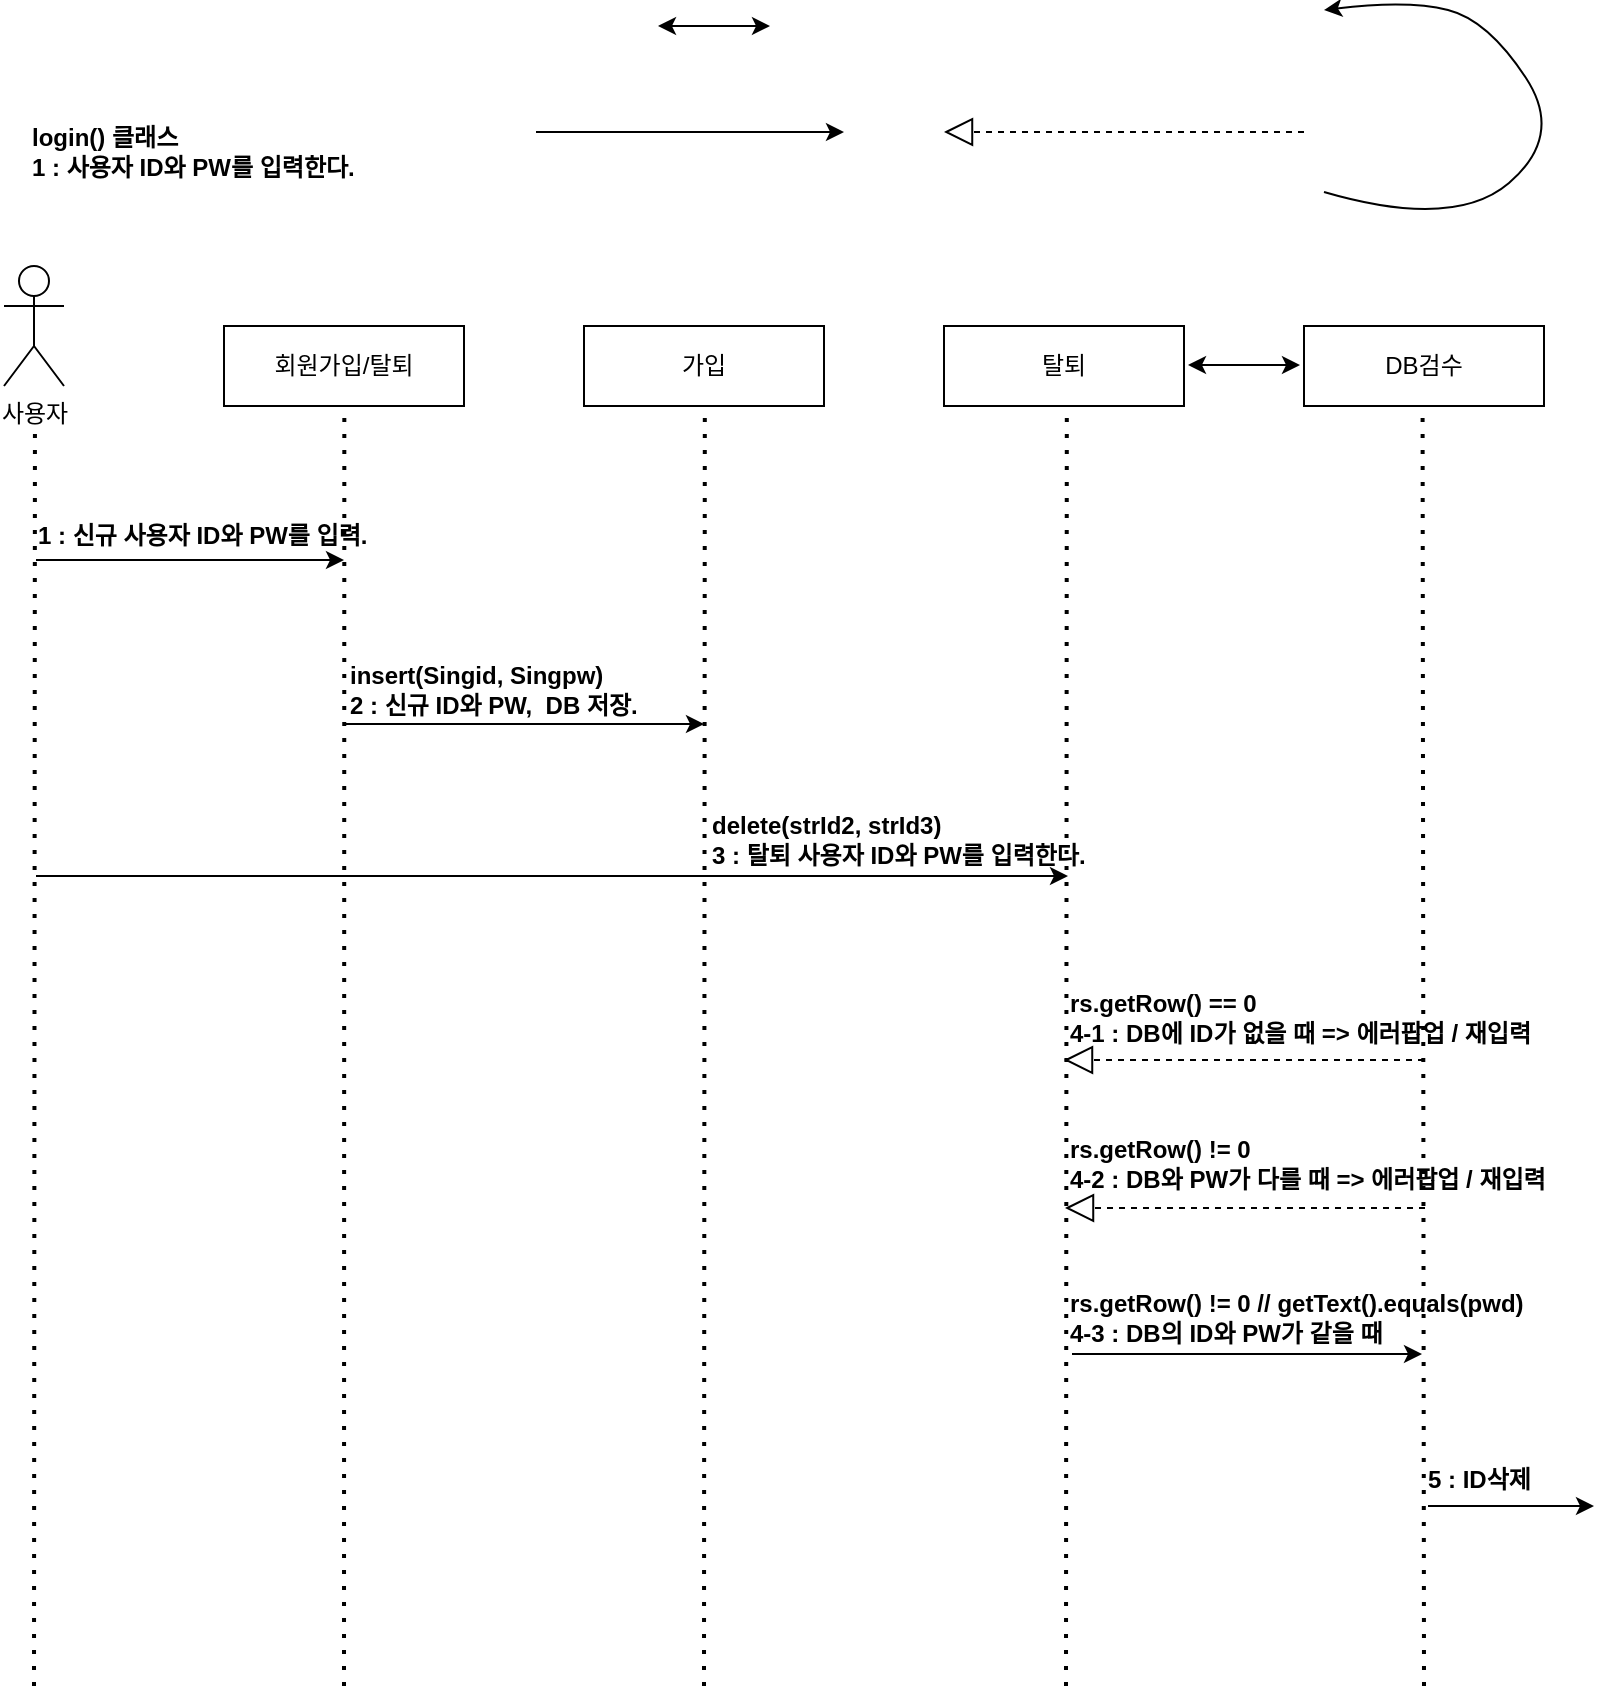 <mxfile version="21.5.2" type="device">
  <diagram name="페이지-1" id="nar-KqlG7AT8t_ZASXwC">
    <mxGraphModel dx="1434" dy="2085" grid="0" gridSize="10" guides="1" tooltips="1" connect="1" arrows="1" fold="1" page="1" pageScale="1" pageWidth="827" pageHeight="1169" background="#FFFFFF" math="0" shadow="0">
      <root>
        <mxCell id="0" />
        <mxCell id="1" parent="0" />
        <mxCell id="bn3xOSbEwSGdqI_6shRr-1" value="사용자" style="shape=umlActor;verticalLabelPosition=bottom;verticalAlign=top;html=1;outlineConnect=0;" parent="1" vertex="1">
          <mxGeometry x="30" y="10" width="30" height="60" as="geometry" />
        </mxCell>
        <mxCell id="bn3xOSbEwSGdqI_6shRr-4" value="회원가입/탈퇴" style="rounded=0;whiteSpace=wrap;html=1;" parent="1" vertex="1">
          <mxGeometry x="140" y="40" width="120" height="40" as="geometry" />
        </mxCell>
        <mxCell id="bn3xOSbEwSGdqI_6shRr-5" value="가입" style="rounded=0;whiteSpace=wrap;html=1;" parent="1" vertex="1">
          <mxGeometry x="320" y="40" width="120" height="40" as="geometry" />
        </mxCell>
        <mxCell id="bn3xOSbEwSGdqI_6shRr-6" value="탈퇴" style="rounded=0;whiteSpace=wrap;html=1;" parent="1" vertex="1">
          <mxGeometry x="500" y="40" width="120" height="40" as="geometry" />
        </mxCell>
        <mxCell id="bn3xOSbEwSGdqI_6shRr-7" value="DB검수" style="rounded=0;whiteSpace=wrap;html=1;" parent="1" vertex="1">
          <mxGeometry x="680" y="40" width="120" height="40" as="geometry" />
        </mxCell>
        <mxCell id="bn3xOSbEwSGdqI_6shRr-9" value="" style="endArrow=none;dashed=1;html=1;dashPattern=1 3;strokeWidth=2;rounded=0;" parent="1" edge="1">
          <mxGeometry width="50" height="50" relative="1" as="geometry">
            <mxPoint x="200" y="720" as="sourcePoint" />
            <mxPoint x="200.17" y="80" as="targetPoint" />
          </mxGeometry>
        </mxCell>
        <mxCell id="bn3xOSbEwSGdqI_6shRr-10" value="" style="endArrow=none;dashed=1;html=1;dashPattern=1 3;strokeWidth=2;rounded=0;" parent="1" edge="1">
          <mxGeometry width="50" height="50" relative="1" as="geometry">
            <mxPoint x="380" y="720" as="sourcePoint" />
            <mxPoint x="380.41" y="81" as="targetPoint" />
          </mxGeometry>
        </mxCell>
        <mxCell id="bn3xOSbEwSGdqI_6shRr-11" value="" style="endArrow=none;dashed=1;html=1;dashPattern=1 3;strokeWidth=2;rounded=0;" parent="1" edge="1">
          <mxGeometry width="50" height="50" relative="1" as="geometry">
            <mxPoint x="561" y="720" as="sourcePoint" />
            <mxPoint x="561.41" y="80" as="targetPoint" />
          </mxGeometry>
        </mxCell>
        <mxCell id="bn3xOSbEwSGdqI_6shRr-12" value="" style="endArrow=none;dashed=1;html=1;dashPattern=1 3;strokeWidth=2;rounded=0;" parent="1" edge="1">
          <mxGeometry width="50" height="50" relative="1" as="geometry">
            <mxPoint x="740" y="720" as="sourcePoint" />
            <mxPoint x="739.29" y="80" as="targetPoint" />
          </mxGeometry>
        </mxCell>
        <mxCell id="bn3xOSbEwSGdqI_6shRr-13" value="" style="endArrow=classic;html=1;rounded=0;" parent="1" edge="1">
          <mxGeometry width="50" height="50" relative="1" as="geometry">
            <mxPoint x="46" y="157" as="sourcePoint" />
            <mxPoint x="200" y="157" as="targetPoint" />
          </mxGeometry>
        </mxCell>
        <mxCell id="bn3xOSbEwSGdqI_6shRr-14" value="" style="endArrow=none;dashed=1;html=1;dashPattern=1 3;strokeWidth=2;rounded=0;" parent="1" edge="1">
          <mxGeometry width="50" height="50" relative="1" as="geometry">
            <mxPoint x="45" y="720" as="sourcePoint" />
            <mxPoint x="45.47" y="90" as="targetPoint" />
          </mxGeometry>
        </mxCell>
        <mxCell id="bn3xOSbEwSGdqI_6shRr-16" value="&lt;b&gt;insert(Singid, Singpw)&lt;br&gt;2 : 신규 ID와 PW,&amp;nbsp; DB 저장.&lt;/b&gt;" style="text;html=1;strokeColor=none;fillColor=none;align=left;verticalAlign=middle;whiteSpace=wrap;rounded=0;" parent="1" vertex="1">
          <mxGeometry x="201" y="201" width="182" height="41" as="geometry" />
        </mxCell>
        <mxCell id="bn3xOSbEwSGdqI_6shRr-17" value="" style="endArrow=classic;html=1;rounded=0;" parent="1" edge="1">
          <mxGeometry width="50" height="50" relative="1" as="geometry">
            <mxPoint x="200" y="239" as="sourcePoint" />
            <mxPoint x="380" y="239" as="targetPoint" />
          </mxGeometry>
        </mxCell>
        <mxCell id="bn3xOSbEwSGdqI_6shRr-18" value="&lt;b&gt;1 : 신규 사용자 ID와 PW를 입력.&lt;/b&gt;" style="text;html=1;strokeColor=none;fillColor=none;align=left;verticalAlign=middle;whiteSpace=wrap;rounded=0;" parent="1" vertex="1">
          <mxGeometry x="45" y="124" width="184" height="41" as="geometry" />
        </mxCell>
        <mxCell id="d8bguz7fke7EoX_qLzaQ-1" value="&lt;b&gt;login() 클래스&lt;br&gt;1 : 사용자 ID와 PW를 입력한다.&lt;/b&gt;" style="text;html=1;strokeColor=none;fillColor=none;align=left;verticalAlign=middle;whiteSpace=wrap;rounded=0;" parent="1" vertex="1">
          <mxGeometry x="41.5" y="-68" width="182" height="41" as="geometry" />
        </mxCell>
        <mxCell id="d8bguz7fke7EoX_qLzaQ-2" value="" style="endArrow=classic;html=1;rounded=0;" parent="1" edge="1">
          <mxGeometry width="50" height="50" relative="1" as="geometry">
            <mxPoint x="296" y="-57" as="sourcePoint" />
            <mxPoint x="450" y="-57" as="targetPoint" />
          </mxGeometry>
        </mxCell>
        <mxCell id="s1jgwzO55PEVdqXO1m6F-1" value="" style="endArrow=block;dashed=1;endFill=0;endSize=12;html=1;rounded=0;" edge="1" parent="1">
          <mxGeometry width="160" relative="1" as="geometry">
            <mxPoint x="740" y="407" as="sourcePoint" />
            <mxPoint x="560" y="407" as="targetPoint" />
          </mxGeometry>
        </mxCell>
        <mxCell id="s1jgwzO55PEVdqXO1m6F-2" value="" style="curved=1;endArrow=classic;html=1;rounded=0;" edge="1" parent="1">
          <mxGeometry width="50" height="50" relative="1" as="geometry">
            <mxPoint x="690" y="-27" as="sourcePoint" />
            <mxPoint x="690" y="-118" as="targetPoint" />
            <Array as="points">
              <mxPoint x="755" y="-8" />
              <mxPoint x="810" y="-55" />
              <mxPoint x="772" y="-113" />
              <mxPoint x="732" y="-123" />
            </Array>
          </mxGeometry>
        </mxCell>
        <mxCell id="s1jgwzO55PEVdqXO1m6F-3" value="" style="endArrow=classic;html=1;rounded=0;" edge="1" parent="1">
          <mxGeometry width="50" height="50" relative="1" as="geometry">
            <mxPoint x="46" y="315" as="sourcePoint" />
            <mxPoint x="562" y="315" as="targetPoint" />
          </mxGeometry>
        </mxCell>
        <mxCell id="s1jgwzO55PEVdqXO1m6F-4" value="&lt;b&gt;delete(strId2, strId3)&lt;br&gt;3 : 탈퇴 사용자 ID와 PW를 입력한다.&lt;/b&gt;" style="text;html=1;strokeColor=none;fillColor=none;align=left;verticalAlign=middle;whiteSpace=wrap;rounded=0;" vertex="1" parent="1">
          <mxGeometry x="382" y="276" width="218" height="41" as="geometry" />
        </mxCell>
        <mxCell id="s1jgwzO55PEVdqXO1m6F-6" value="" style="endArrow=classic;html=1;rounded=0;" edge="1" parent="1">
          <mxGeometry width="50" height="50" relative="1" as="geometry">
            <mxPoint x="564" y="554" as="sourcePoint" />
            <mxPoint x="739" y="554" as="targetPoint" />
          </mxGeometry>
        </mxCell>
        <mxCell id="s1jgwzO55PEVdqXO1m6F-7" value="&lt;b style=&quot;border-color: var(--border-color);&quot;&gt;rs.getRow() != 0 //&amp;nbsp;&lt;/b&gt;&lt;b&gt;getText().equals(pwd)&lt;br&gt;4-3 : DB의 ID와 PW가 같을 때&amp;nbsp;&lt;/b&gt;" style="text;html=1;strokeColor=none;fillColor=none;align=left;verticalAlign=middle;whiteSpace=wrap;rounded=0;" vertex="1" parent="1">
          <mxGeometry x="561" y="515" width="263" height="41" as="geometry" />
        </mxCell>
        <mxCell id="s1jgwzO55PEVdqXO1m6F-8" value="&lt;b&gt;rs.getRow() == 0&lt;br&gt;4-1 : DB에 ID가 없을 때 =&amp;gt; 에러팝업 / 재입력&lt;/b&gt;" style="text;html=1;strokeColor=none;fillColor=none;align=left;verticalAlign=middle;whiteSpace=wrap;rounded=0;" vertex="1" parent="1">
          <mxGeometry x="561" y="365" width="270" height="41" as="geometry" />
        </mxCell>
        <mxCell id="s1jgwzO55PEVdqXO1m6F-9" value="" style="endArrow=block;dashed=1;endFill=0;endSize=12;html=1;rounded=0;" edge="1" parent="1">
          <mxGeometry width="160" relative="1" as="geometry">
            <mxPoint x="680" y="-57" as="sourcePoint" />
            <mxPoint x="500" y="-57" as="targetPoint" />
          </mxGeometry>
        </mxCell>
        <mxCell id="s1jgwzO55PEVdqXO1m6F-10" value="" style="endArrow=block;dashed=1;endFill=0;endSize=12;html=1;rounded=0;" edge="1" parent="1">
          <mxGeometry width="160" relative="1" as="geometry">
            <mxPoint x="740.5" y="481" as="sourcePoint" />
            <mxPoint x="560.5" y="481" as="targetPoint" />
          </mxGeometry>
        </mxCell>
        <mxCell id="s1jgwzO55PEVdqXO1m6F-12" value="" style="endArrow=classic;startArrow=classic;html=1;rounded=0;" edge="1" parent="1">
          <mxGeometry width="50" height="50" relative="1" as="geometry">
            <mxPoint x="357" y="-110" as="sourcePoint" />
            <mxPoint x="413" y="-110" as="targetPoint" />
          </mxGeometry>
        </mxCell>
        <mxCell id="s1jgwzO55PEVdqXO1m6F-14" value="" style="endArrow=classic;startArrow=classic;html=1;rounded=0;" edge="1" parent="1">
          <mxGeometry width="50" height="50" relative="1" as="geometry">
            <mxPoint x="622" y="59.5" as="sourcePoint" />
            <mxPoint x="678" y="59.5" as="targetPoint" />
          </mxGeometry>
        </mxCell>
        <mxCell id="s1jgwzO55PEVdqXO1m6F-15" value="&lt;b&gt;rs.getRow() != 0&lt;br&gt;4-2 : DB와 PW가 다를 때 =&amp;gt; 에러팝업 / 재입력&lt;/b&gt;" style="text;html=1;strokeColor=none;fillColor=none;align=left;verticalAlign=middle;whiteSpace=wrap;rounded=0;" vertex="1" parent="1">
          <mxGeometry x="561" y="438" width="270" height="41" as="geometry" />
        </mxCell>
        <mxCell id="s1jgwzO55PEVdqXO1m6F-17" value="" style="endArrow=classic;html=1;rounded=0;" edge="1" parent="1">
          <mxGeometry width="50" height="50" relative="1" as="geometry">
            <mxPoint x="742" y="630" as="sourcePoint" />
            <mxPoint x="825" y="630" as="targetPoint" />
          </mxGeometry>
        </mxCell>
        <mxCell id="s1jgwzO55PEVdqXO1m6F-18" value="&lt;b&gt;5 : ID삭제&lt;/b&gt;" style="text;html=1;strokeColor=none;fillColor=none;align=left;verticalAlign=middle;whiteSpace=wrap;rounded=0;" vertex="1" parent="1">
          <mxGeometry x="740" y="596" width="85" height="41" as="geometry" />
        </mxCell>
      </root>
    </mxGraphModel>
  </diagram>
</mxfile>
